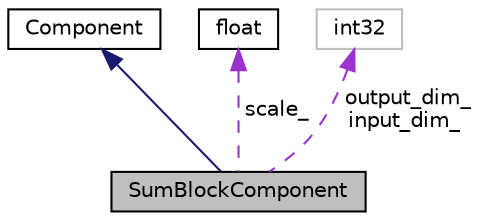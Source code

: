 digraph "SumBlockComponent"
{
  edge [fontname="Helvetica",fontsize="10",labelfontname="Helvetica",labelfontsize="10"];
  node [fontname="Helvetica",fontsize="10",shape=record];
  Node2 [label="SumBlockComponent",height=0.2,width=0.4,color="black", fillcolor="grey75", style="filled", fontcolor="black"];
  Node3 -> Node2 [dir="back",color="midnightblue",fontsize="10",style="solid",fontname="Helvetica"];
  Node3 [label="Component",height=0.2,width=0.4,color="black", fillcolor="white", style="filled",URL="$classkaldi_1_1nnet3_1_1Component.html",tooltip="Abstract base-class for neural-net components. "];
  Node4 -> Node2 [dir="back",color="darkorchid3",fontsize="10",style="dashed",label=" scale_" ,fontname="Helvetica"];
  Node4 [label="float",height=0.2,width=0.4,color="black", fillcolor="white", style="filled",URL="$classfloat.html"];
  Node5 -> Node2 [dir="back",color="darkorchid3",fontsize="10",style="dashed",label=" output_dim_\ninput_dim_" ,fontname="Helvetica"];
  Node5 [label="int32",height=0.2,width=0.4,color="grey75", fillcolor="white", style="filled"];
}
